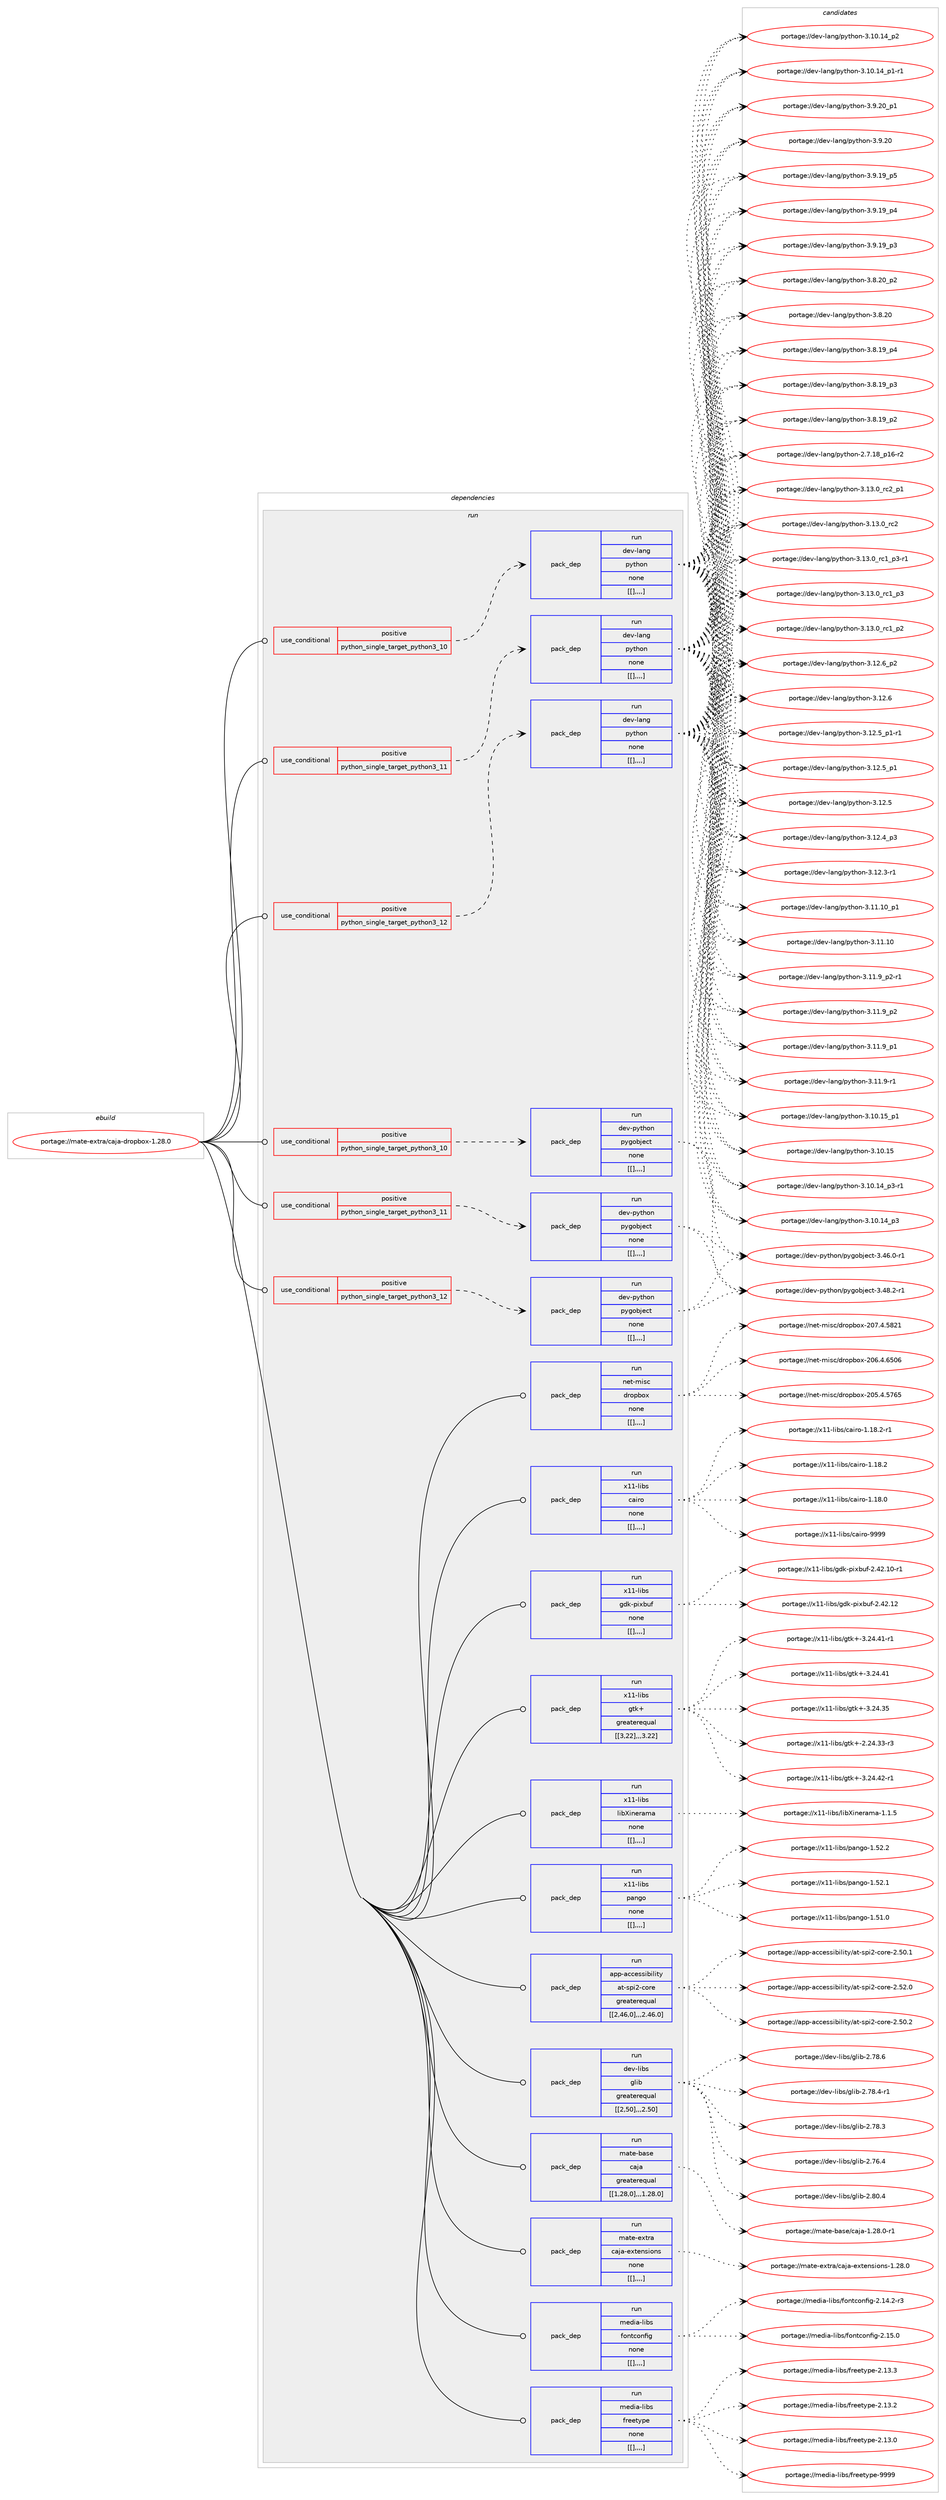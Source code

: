 digraph prolog {

# *************
# Graph options
# *************

newrank=true;
concentrate=true;
compound=true;
graph [rankdir=LR,fontname=Helvetica,fontsize=10,ranksep=1.5];#, ranksep=2.5, nodesep=0.2];
edge  [arrowhead=vee];
node  [fontname=Helvetica,fontsize=10];

# **********
# The ebuild
# **********

subgraph cluster_leftcol {
color=gray;
label=<<i>ebuild</i>>;
id [label="portage://mate-extra/caja-dropbox-1.28.0", color=red, width=4, href="../mate-extra/caja-dropbox-1.28.0.svg"];
}

# ****************
# The dependencies
# ****************

subgraph cluster_midcol {
color=gray;
label=<<i>dependencies</i>>;
subgraph cluster_compile {
fillcolor="#eeeeee";
style=filled;
label=<<i>compile</i>>;
}
subgraph cluster_compileandrun {
fillcolor="#eeeeee";
style=filled;
label=<<i>compile and run</i>>;
}
subgraph cluster_run {
fillcolor="#eeeeee";
style=filled;
label=<<i>run</i>>;
subgraph cond73936 {
dependency291307 [label=<<TABLE BORDER="0" CELLBORDER="1" CELLSPACING="0" CELLPADDING="4"><TR><TD ROWSPAN="3" CELLPADDING="10">use_conditional</TD></TR><TR><TD>positive</TD></TR><TR><TD>python_single_target_python3_10</TD></TR></TABLE>>, shape=none, color=red];
subgraph pack215022 {
dependency291308 [label=<<TABLE BORDER="0" CELLBORDER="1" CELLSPACING="0" CELLPADDING="4" WIDTH="220"><TR><TD ROWSPAN="6" CELLPADDING="30">pack_dep</TD></TR><TR><TD WIDTH="110">run</TD></TR><TR><TD>dev-lang</TD></TR><TR><TD>python</TD></TR><TR><TD>none</TD></TR><TR><TD>[[],,,,]</TD></TR></TABLE>>, shape=none, color=blue];
}
dependency291307:e -> dependency291308:w [weight=20,style="dashed",arrowhead="vee"];
}
id:e -> dependency291307:w [weight=20,style="solid",arrowhead="odot"];
subgraph cond73937 {
dependency291309 [label=<<TABLE BORDER="0" CELLBORDER="1" CELLSPACING="0" CELLPADDING="4"><TR><TD ROWSPAN="3" CELLPADDING="10">use_conditional</TD></TR><TR><TD>positive</TD></TR><TR><TD>python_single_target_python3_10</TD></TR></TABLE>>, shape=none, color=red];
subgraph pack215023 {
dependency291310 [label=<<TABLE BORDER="0" CELLBORDER="1" CELLSPACING="0" CELLPADDING="4" WIDTH="220"><TR><TD ROWSPAN="6" CELLPADDING="30">pack_dep</TD></TR><TR><TD WIDTH="110">run</TD></TR><TR><TD>dev-python</TD></TR><TR><TD>pygobject</TD></TR><TR><TD>none</TD></TR><TR><TD>[[],,,,]</TD></TR></TABLE>>, shape=none, color=blue];
}
dependency291309:e -> dependency291310:w [weight=20,style="dashed",arrowhead="vee"];
}
id:e -> dependency291309:w [weight=20,style="solid",arrowhead="odot"];
subgraph cond73938 {
dependency291311 [label=<<TABLE BORDER="0" CELLBORDER="1" CELLSPACING="0" CELLPADDING="4"><TR><TD ROWSPAN="3" CELLPADDING="10">use_conditional</TD></TR><TR><TD>positive</TD></TR><TR><TD>python_single_target_python3_11</TD></TR></TABLE>>, shape=none, color=red];
subgraph pack215024 {
dependency291312 [label=<<TABLE BORDER="0" CELLBORDER="1" CELLSPACING="0" CELLPADDING="4" WIDTH="220"><TR><TD ROWSPAN="6" CELLPADDING="30">pack_dep</TD></TR><TR><TD WIDTH="110">run</TD></TR><TR><TD>dev-lang</TD></TR><TR><TD>python</TD></TR><TR><TD>none</TD></TR><TR><TD>[[],,,,]</TD></TR></TABLE>>, shape=none, color=blue];
}
dependency291311:e -> dependency291312:w [weight=20,style="dashed",arrowhead="vee"];
}
id:e -> dependency291311:w [weight=20,style="solid",arrowhead="odot"];
subgraph cond73939 {
dependency291313 [label=<<TABLE BORDER="0" CELLBORDER="1" CELLSPACING="0" CELLPADDING="4"><TR><TD ROWSPAN="3" CELLPADDING="10">use_conditional</TD></TR><TR><TD>positive</TD></TR><TR><TD>python_single_target_python3_11</TD></TR></TABLE>>, shape=none, color=red];
subgraph pack215025 {
dependency291314 [label=<<TABLE BORDER="0" CELLBORDER="1" CELLSPACING="0" CELLPADDING="4" WIDTH="220"><TR><TD ROWSPAN="6" CELLPADDING="30">pack_dep</TD></TR><TR><TD WIDTH="110">run</TD></TR><TR><TD>dev-python</TD></TR><TR><TD>pygobject</TD></TR><TR><TD>none</TD></TR><TR><TD>[[],,,,]</TD></TR></TABLE>>, shape=none, color=blue];
}
dependency291313:e -> dependency291314:w [weight=20,style="dashed",arrowhead="vee"];
}
id:e -> dependency291313:w [weight=20,style="solid",arrowhead="odot"];
subgraph cond73940 {
dependency291315 [label=<<TABLE BORDER="0" CELLBORDER="1" CELLSPACING="0" CELLPADDING="4"><TR><TD ROWSPAN="3" CELLPADDING="10">use_conditional</TD></TR><TR><TD>positive</TD></TR><TR><TD>python_single_target_python3_12</TD></TR></TABLE>>, shape=none, color=red];
subgraph pack215026 {
dependency291316 [label=<<TABLE BORDER="0" CELLBORDER="1" CELLSPACING="0" CELLPADDING="4" WIDTH="220"><TR><TD ROWSPAN="6" CELLPADDING="30">pack_dep</TD></TR><TR><TD WIDTH="110">run</TD></TR><TR><TD>dev-lang</TD></TR><TR><TD>python</TD></TR><TR><TD>none</TD></TR><TR><TD>[[],,,,]</TD></TR></TABLE>>, shape=none, color=blue];
}
dependency291315:e -> dependency291316:w [weight=20,style="dashed",arrowhead="vee"];
}
id:e -> dependency291315:w [weight=20,style="solid",arrowhead="odot"];
subgraph cond73941 {
dependency291317 [label=<<TABLE BORDER="0" CELLBORDER="1" CELLSPACING="0" CELLPADDING="4"><TR><TD ROWSPAN="3" CELLPADDING="10">use_conditional</TD></TR><TR><TD>positive</TD></TR><TR><TD>python_single_target_python3_12</TD></TR></TABLE>>, shape=none, color=red];
subgraph pack215027 {
dependency291318 [label=<<TABLE BORDER="0" CELLBORDER="1" CELLSPACING="0" CELLPADDING="4" WIDTH="220"><TR><TD ROWSPAN="6" CELLPADDING="30">pack_dep</TD></TR><TR><TD WIDTH="110">run</TD></TR><TR><TD>dev-python</TD></TR><TR><TD>pygobject</TD></TR><TR><TD>none</TD></TR><TR><TD>[[],,,,]</TD></TR></TABLE>>, shape=none, color=blue];
}
dependency291317:e -> dependency291318:w [weight=20,style="dashed",arrowhead="vee"];
}
id:e -> dependency291317:w [weight=20,style="solid",arrowhead="odot"];
subgraph pack215028 {
dependency291319 [label=<<TABLE BORDER="0" CELLBORDER="1" CELLSPACING="0" CELLPADDING="4" WIDTH="220"><TR><TD ROWSPAN="6" CELLPADDING="30">pack_dep</TD></TR><TR><TD WIDTH="110">run</TD></TR><TR><TD>app-accessibility</TD></TR><TR><TD>at-spi2-core</TD></TR><TR><TD>greaterequal</TD></TR><TR><TD>[[2,46,0],,,2.46.0]</TD></TR></TABLE>>, shape=none, color=blue];
}
id:e -> dependency291319:w [weight=20,style="solid",arrowhead="odot"];
subgraph pack215029 {
dependency291320 [label=<<TABLE BORDER="0" CELLBORDER="1" CELLSPACING="0" CELLPADDING="4" WIDTH="220"><TR><TD ROWSPAN="6" CELLPADDING="30">pack_dep</TD></TR><TR><TD WIDTH="110">run</TD></TR><TR><TD>dev-libs</TD></TR><TR><TD>glib</TD></TR><TR><TD>greaterequal</TD></TR><TR><TD>[[2,50],,,2.50]</TD></TR></TABLE>>, shape=none, color=blue];
}
id:e -> dependency291320:w [weight=20,style="solid",arrowhead="odot"];
subgraph pack215030 {
dependency291321 [label=<<TABLE BORDER="0" CELLBORDER="1" CELLSPACING="0" CELLPADDING="4" WIDTH="220"><TR><TD ROWSPAN="6" CELLPADDING="30">pack_dep</TD></TR><TR><TD WIDTH="110">run</TD></TR><TR><TD>mate-base</TD></TR><TR><TD>caja</TD></TR><TR><TD>greaterequal</TD></TR><TR><TD>[[1,28,0],,,1.28.0]</TD></TR></TABLE>>, shape=none, color=blue];
}
id:e -> dependency291321:w [weight=20,style="solid",arrowhead="odot"];
subgraph pack215031 {
dependency291322 [label=<<TABLE BORDER="0" CELLBORDER="1" CELLSPACING="0" CELLPADDING="4" WIDTH="220"><TR><TD ROWSPAN="6" CELLPADDING="30">pack_dep</TD></TR><TR><TD WIDTH="110">run</TD></TR><TR><TD>mate-extra</TD></TR><TR><TD>caja-extensions</TD></TR><TR><TD>none</TD></TR><TR><TD>[[],,,,]</TD></TR></TABLE>>, shape=none, color=blue];
}
id:e -> dependency291322:w [weight=20,style="solid",arrowhead="odot"];
subgraph pack215032 {
dependency291323 [label=<<TABLE BORDER="0" CELLBORDER="1" CELLSPACING="0" CELLPADDING="4" WIDTH="220"><TR><TD ROWSPAN="6" CELLPADDING="30">pack_dep</TD></TR><TR><TD WIDTH="110">run</TD></TR><TR><TD>media-libs</TD></TR><TR><TD>fontconfig</TD></TR><TR><TD>none</TD></TR><TR><TD>[[],,,,]</TD></TR></TABLE>>, shape=none, color=blue];
}
id:e -> dependency291323:w [weight=20,style="solid",arrowhead="odot"];
subgraph pack215033 {
dependency291324 [label=<<TABLE BORDER="0" CELLBORDER="1" CELLSPACING="0" CELLPADDING="4" WIDTH="220"><TR><TD ROWSPAN="6" CELLPADDING="30">pack_dep</TD></TR><TR><TD WIDTH="110">run</TD></TR><TR><TD>media-libs</TD></TR><TR><TD>freetype</TD></TR><TR><TD>none</TD></TR><TR><TD>[[],,,,]</TD></TR></TABLE>>, shape=none, color=blue];
}
id:e -> dependency291324:w [weight=20,style="solid",arrowhead="odot"];
subgraph pack215034 {
dependency291325 [label=<<TABLE BORDER="0" CELLBORDER="1" CELLSPACING="0" CELLPADDING="4" WIDTH="220"><TR><TD ROWSPAN="6" CELLPADDING="30">pack_dep</TD></TR><TR><TD WIDTH="110">run</TD></TR><TR><TD>net-misc</TD></TR><TR><TD>dropbox</TD></TR><TR><TD>none</TD></TR><TR><TD>[[],,,,]</TD></TR></TABLE>>, shape=none, color=blue];
}
id:e -> dependency291325:w [weight=20,style="solid",arrowhead="odot"];
subgraph pack215035 {
dependency291326 [label=<<TABLE BORDER="0" CELLBORDER="1" CELLSPACING="0" CELLPADDING="4" WIDTH="220"><TR><TD ROWSPAN="6" CELLPADDING="30">pack_dep</TD></TR><TR><TD WIDTH="110">run</TD></TR><TR><TD>x11-libs</TD></TR><TR><TD>cairo</TD></TR><TR><TD>none</TD></TR><TR><TD>[[],,,,]</TD></TR></TABLE>>, shape=none, color=blue];
}
id:e -> dependency291326:w [weight=20,style="solid",arrowhead="odot"];
subgraph pack215036 {
dependency291327 [label=<<TABLE BORDER="0" CELLBORDER="1" CELLSPACING="0" CELLPADDING="4" WIDTH="220"><TR><TD ROWSPAN="6" CELLPADDING="30">pack_dep</TD></TR><TR><TD WIDTH="110">run</TD></TR><TR><TD>x11-libs</TD></TR><TR><TD>gdk-pixbuf</TD></TR><TR><TD>none</TD></TR><TR><TD>[[],,,,]</TD></TR></TABLE>>, shape=none, color=blue];
}
id:e -> dependency291327:w [weight=20,style="solid",arrowhead="odot"];
subgraph pack215037 {
dependency291328 [label=<<TABLE BORDER="0" CELLBORDER="1" CELLSPACING="0" CELLPADDING="4" WIDTH="220"><TR><TD ROWSPAN="6" CELLPADDING="30">pack_dep</TD></TR><TR><TD WIDTH="110">run</TD></TR><TR><TD>x11-libs</TD></TR><TR><TD>gtk+</TD></TR><TR><TD>greaterequal</TD></TR><TR><TD>[[3,22],,,3.22]</TD></TR></TABLE>>, shape=none, color=blue];
}
id:e -> dependency291328:w [weight=20,style="solid",arrowhead="odot"];
subgraph pack215038 {
dependency291329 [label=<<TABLE BORDER="0" CELLBORDER="1" CELLSPACING="0" CELLPADDING="4" WIDTH="220"><TR><TD ROWSPAN="6" CELLPADDING="30">pack_dep</TD></TR><TR><TD WIDTH="110">run</TD></TR><TR><TD>x11-libs</TD></TR><TR><TD>libXinerama</TD></TR><TR><TD>none</TD></TR><TR><TD>[[],,,,]</TD></TR></TABLE>>, shape=none, color=blue];
}
id:e -> dependency291329:w [weight=20,style="solid",arrowhead="odot"];
subgraph pack215039 {
dependency291330 [label=<<TABLE BORDER="0" CELLBORDER="1" CELLSPACING="0" CELLPADDING="4" WIDTH="220"><TR><TD ROWSPAN="6" CELLPADDING="30">pack_dep</TD></TR><TR><TD WIDTH="110">run</TD></TR><TR><TD>x11-libs</TD></TR><TR><TD>pango</TD></TR><TR><TD>none</TD></TR><TR><TD>[[],,,,]</TD></TR></TABLE>>, shape=none, color=blue];
}
id:e -> dependency291330:w [weight=20,style="solid",arrowhead="odot"];
}
}

# **************
# The candidates
# **************

subgraph cluster_choices {
rank=same;
color=gray;
label=<<i>candidates</i>>;

subgraph choice215022 {
color=black;
nodesep=1;
choice100101118451089711010347112121116104111110455146495146489511499509511249 [label="portage://dev-lang/python-3.13.0_rc2_p1", color=red, width=4,href="../dev-lang/python-3.13.0_rc2_p1.svg"];
choice10010111845108971101034711212111610411111045514649514648951149950 [label="portage://dev-lang/python-3.13.0_rc2", color=red, width=4,href="../dev-lang/python-3.13.0_rc2.svg"];
choice1001011184510897110103471121211161041111104551464951464895114994995112514511449 [label="portage://dev-lang/python-3.13.0_rc1_p3-r1", color=red, width=4,href="../dev-lang/python-3.13.0_rc1_p3-r1.svg"];
choice100101118451089711010347112121116104111110455146495146489511499499511251 [label="portage://dev-lang/python-3.13.0_rc1_p3", color=red, width=4,href="../dev-lang/python-3.13.0_rc1_p3.svg"];
choice100101118451089711010347112121116104111110455146495146489511499499511250 [label="portage://dev-lang/python-3.13.0_rc1_p2", color=red, width=4,href="../dev-lang/python-3.13.0_rc1_p2.svg"];
choice100101118451089711010347112121116104111110455146495046549511250 [label="portage://dev-lang/python-3.12.6_p2", color=red, width=4,href="../dev-lang/python-3.12.6_p2.svg"];
choice10010111845108971101034711212111610411111045514649504654 [label="portage://dev-lang/python-3.12.6", color=red, width=4,href="../dev-lang/python-3.12.6.svg"];
choice1001011184510897110103471121211161041111104551464950465395112494511449 [label="portage://dev-lang/python-3.12.5_p1-r1", color=red, width=4,href="../dev-lang/python-3.12.5_p1-r1.svg"];
choice100101118451089711010347112121116104111110455146495046539511249 [label="portage://dev-lang/python-3.12.5_p1", color=red, width=4,href="../dev-lang/python-3.12.5_p1.svg"];
choice10010111845108971101034711212111610411111045514649504653 [label="portage://dev-lang/python-3.12.5", color=red, width=4,href="../dev-lang/python-3.12.5.svg"];
choice100101118451089711010347112121116104111110455146495046529511251 [label="portage://dev-lang/python-3.12.4_p3", color=red, width=4,href="../dev-lang/python-3.12.4_p3.svg"];
choice100101118451089711010347112121116104111110455146495046514511449 [label="portage://dev-lang/python-3.12.3-r1", color=red, width=4,href="../dev-lang/python-3.12.3-r1.svg"];
choice10010111845108971101034711212111610411111045514649494649489511249 [label="portage://dev-lang/python-3.11.10_p1", color=red, width=4,href="../dev-lang/python-3.11.10_p1.svg"];
choice1001011184510897110103471121211161041111104551464949464948 [label="portage://dev-lang/python-3.11.10", color=red, width=4,href="../dev-lang/python-3.11.10.svg"];
choice1001011184510897110103471121211161041111104551464949465795112504511449 [label="portage://dev-lang/python-3.11.9_p2-r1", color=red, width=4,href="../dev-lang/python-3.11.9_p2-r1.svg"];
choice100101118451089711010347112121116104111110455146494946579511250 [label="portage://dev-lang/python-3.11.9_p2", color=red, width=4,href="../dev-lang/python-3.11.9_p2.svg"];
choice100101118451089711010347112121116104111110455146494946579511249 [label="portage://dev-lang/python-3.11.9_p1", color=red, width=4,href="../dev-lang/python-3.11.9_p1.svg"];
choice100101118451089711010347112121116104111110455146494946574511449 [label="portage://dev-lang/python-3.11.9-r1", color=red, width=4,href="../dev-lang/python-3.11.9-r1.svg"];
choice10010111845108971101034711212111610411111045514649484649539511249 [label="portage://dev-lang/python-3.10.15_p1", color=red, width=4,href="../dev-lang/python-3.10.15_p1.svg"];
choice1001011184510897110103471121211161041111104551464948464953 [label="portage://dev-lang/python-3.10.15", color=red, width=4,href="../dev-lang/python-3.10.15.svg"];
choice100101118451089711010347112121116104111110455146494846495295112514511449 [label="portage://dev-lang/python-3.10.14_p3-r1", color=red, width=4,href="../dev-lang/python-3.10.14_p3-r1.svg"];
choice10010111845108971101034711212111610411111045514649484649529511251 [label="portage://dev-lang/python-3.10.14_p3", color=red, width=4,href="../dev-lang/python-3.10.14_p3.svg"];
choice10010111845108971101034711212111610411111045514649484649529511250 [label="portage://dev-lang/python-3.10.14_p2", color=red, width=4,href="../dev-lang/python-3.10.14_p2.svg"];
choice100101118451089711010347112121116104111110455146494846495295112494511449 [label="portage://dev-lang/python-3.10.14_p1-r1", color=red, width=4,href="../dev-lang/python-3.10.14_p1-r1.svg"];
choice100101118451089711010347112121116104111110455146574650489511249 [label="portage://dev-lang/python-3.9.20_p1", color=red, width=4,href="../dev-lang/python-3.9.20_p1.svg"];
choice10010111845108971101034711212111610411111045514657465048 [label="portage://dev-lang/python-3.9.20", color=red, width=4,href="../dev-lang/python-3.9.20.svg"];
choice100101118451089711010347112121116104111110455146574649579511253 [label="portage://dev-lang/python-3.9.19_p5", color=red, width=4,href="../dev-lang/python-3.9.19_p5.svg"];
choice100101118451089711010347112121116104111110455146574649579511252 [label="portage://dev-lang/python-3.9.19_p4", color=red, width=4,href="../dev-lang/python-3.9.19_p4.svg"];
choice100101118451089711010347112121116104111110455146574649579511251 [label="portage://dev-lang/python-3.9.19_p3", color=red, width=4,href="../dev-lang/python-3.9.19_p3.svg"];
choice100101118451089711010347112121116104111110455146564650489511250 [label="portage://dev-lang/python-3.8.20_p2", color=red, width=4,href="../dev-lang/python-3.8.20_p2.svg"];
choice10010111845108971101034711212111610411111045514656465048 [label="portage://dev-lang/python-3.8.20", color=red, width=4,href="../dev-lang/python-3.8.20.svg"];
choice100101118451089711010347112121116104111110455146564649579511252 [label="portage://dev-lang/python-3.8.19_p4", color=red, width=4,href="../dev-lang/python-3.8.19_p4.svg"];
choice100101118451089711010347112121116104111110455146564649579511251 [label="portage://dev-lang/python-3.8.19_p3", color=red, width=4,href="../dev-lang/python-3.8.19_p3.svg"];
choice100101118451089711010347112121116104111110455146564649579511250 [label="portage://dev-lang/python-3.8.19_p2", color=red, width=4,href="../dev-lang/python-3.8.19_p2.svg"];
choice100101118451089711010347112121116104111110455046554649569511249544511450 [label="portage://dev-lang/python-2.7.18_p16-r2", color=red, width=4,href="../dev-lang/python-2.7.18_p16-r2.svg"];
dependency291308:e -> choice100101118451089711010347112121116104111110455146495146489511499509511249:w [style=dotted,weight="100"];
dependency291308:e -> choice10010111845108971101034711212111610411111045514649514648951149950:w [style=dotted,weight="100"];
dependency291308:e -> choice1001011184510897110103471121211161041111104551464951464895114994995112514511449:w [style=dotted,weight="100"];
dependency291308:e -> choice100101118451089711010347112121116104111110455146495146489511499499511251:w [style=dotted,weight="100"];
dependency291308:e -> choice100101118451089711010347112121116104111110455146495146489511499499511250:w [style=dotted,weight="100"];
dependency291308:e -> choice100101118451089711010347112121116104111110455146495046549511250:w [style=dotted,weight="100"];
dependency291308:e -> choice10010111845108971101034711212111610411111045514649504654:w [style=dotted,weight="100"];
dependency291308:e -> choice1001011184510897110103471121211161041111104551464950465395112494511449:w [style=dotted,weight="100"];
dependency291308:e -> choice100101118451089711010347112121116104111110455146495046539511249:w [style=dotted,weight="100"];
dependency291308:e -> choice10010111845108971101034711212111610411111045514649504653:w [style=dotted,weight="100"];
dependency291308:e -> choice100101118451089711010347112121116104111110455146495046529511251:w [style=dotted,weight="100"];
dependency291308:e -> choice100101118451089711010347112121116104111110455146495046514511449:w [style=dotted,weight="100"];
dependency291308:e -> choice10010111845108971101034711212111610411111045514649494649489511249:w [style=dotted,weight="100"];
dependency291308:e -> choice1001011184510897110103471121211161041111104551464949464948:w [style=dotted,weight="100"];
dependency291308:e -> choice1001011184510897110103471121211161041111104551464949465795112504511449:w [style=dotted,weight="100"];
dependency291308:e -> choice100101118451089711010347112121116104111110455146494946579511250:w [style=dotted,weight="100"];
dependency291308:e -> choice100101118451089711010347112121116104111110455146494946579511249:w [style=dotted,weight="100"];
dependency291308:e -> choice100101118451089711010347112121116104111110455146494946574511449:w [style=dotted,weight="100"];
dependency291308:e -> choice10010111845108971101034711212111610411111045514649484649539511249:w [style=dotted,weight="100"];
dependency291308:e -> choice1001011184510897110103471121211161041111104551464948464953:w [style=dotted,weight="100"];
dependency291308:e -> choice100101118451089711010347112121116104111110455146494846495295112514511449:w [style=dotted,weight="100"];
dependency291308:e -> choice10010111845108971101034711212111610411111045514649484649529511251:w [style=dotted,weight="100"];
dependency291308:e -> choice10010111845108971101034711212111610411111045514649484649529511250:w [style=dotted,weight="100"];
dependency291308:e -> choice100101118451089711010347112121116104111110455146494846495295112494511449:w [style=dotted,weight="100"];
dependency291308:e -> choice100101118451089711010347112121116104111110455146574650489511249:w [style=dotted,weight="100"];
dependency291308:e -> choice10010111845108971101034711212111610411111045514657465048:w [style=dotted,weight="100"];
dependency291308:e -> choice100101118451089711010347112121116104111110455146574649579511253:w [style=dotted,weight="100"];
dependency291308:e -> choice100101118451089711010347112121116104111110455146574649579511252:w [style=dotted,weight="100"];
dependency291308:e -> choice100101118451089711010347112121116104111110455146574649579511251:w [style=dotted,weight="100"];
dependency291308:e -> choice100101118451089711010347112121116104111110455146564650489511250:w [style=dotted,weight="100"];
dependency291308:e -> choice10010111845108971101034711212111610411111045514656465048:w [style=dotted,weight="100"];
dependency291308:e -> choice100101118451089711010347112121116104111110455146564649579511252:w [style=dotted,weight="100"];
dependency291308:e -> choice100101118451089711010347112121116104111110455146564649579511251:w [style=dotted,weight="100"];
dependency291308:e -> choice100101118451089711010347112121116104111110455146564649579511250:w [style=dotted,weight="100"];
dependency291308:e -> choice100101118451089711010347112121116104111110455046554649569511249544511450:w [style=dotted,weight="100"];
}
subgraph choice215023 {
color=black;
nodesep=1;
choice10010111845112121116104111110471121211031119810610199116455146525646504511449 [label="portage://dev-python/pygobject-3.48.2-r1", color=red, width=4,href="../dev-python/pygobject-3.48.2-r1.svg"];
choice10010111845112121116104111110471121211031119810610199116455146525446484511449 [label="portage://dev-python/pygobject-3.46.0-r1", color=red, width=4,href="../dev-python/pygobject-3.46.0-r1.svg"];
dependency291310:e -> choice10010111845112121116104111110471121211031119810610199116455146525646504511449:w [style=dotted,weight="100"];
dependency291310:e -> choice10010111845112121116104111110471121211031119810610199116455146525446484511449:w [style=dotted,weight="100"];
}
subgraph choice215024 {
color=black;
nodesep=1;
choice100101118451089711010347112121116104111110455146495146489511499509511249 [label="portage://dev-lang/python-3.13.0_rc2_p1", color=red, width=4,href="../dev-lang/python-3.13.0_rc2_p1.svg"];
choice10010111845108971101034711212111610411111045514649514648951149950 [label="portage://dev-lang/python-3.13.0_rc2", color=red, width=4,href="../dev-lang/python-3.13.0_rc2.svg"];
choice1001011184510897110103471121211161041111104551464951464895114994995112514511449 [label="portage://dev-lang/python-3.13.0_rc1_p3-r1", color=red, width=4,href="../dev-lang/python-3.13.0_rc1_p3-r1.svg"];
choice100101118451089711010347112121116104111110455146495146489511499499511251 [label="portage://dev-lang/python-3.13.0_rc1_p3", color=red, width=4,href="../dev-lang/python-3.13.0_rc1_p3.svg"];
choice100101118451089711010347112121116104111110455146495146489511499499511250 [label="portage://dev-lang/python-3.13.0_rc1_p2", color=red, width=4,href="../dev-lang/python-3.13.0_rc1_p2.svg"];
choice100101118451089711010347112121116104111110455146495046549511250 [label="portage://dev-lang/python-3.12.6_p2", color=red, width=4,href="../dev-lang/python-3.12.6_p2.svg"];
choice10010111845108971101034711212111610411111045514649504654 [label="portage://dev-lang/python-3.12.6", color=red, width=4,href="../dev-lang/python-3.12.6.svg"];
choice1001011184510897110103471121211161041111104551464950465395112494511449 [label="portage://dev-lang/python-3.12.5_p1-r1", color=red, width=4,href="../dev-lang/python-3.12.5_p1-r1.svg"];
choice100101118451089711010347112121116104111110455146495046539511249 [label="portage://dev-lang/python-3.12.5_p1", color=red, width=4,href="../dev-lang/python-3.12.5_p1.svg"];
choice10010111845108971101034711212111610411111045514649504653 [label="portage://dev-lang/python-3.12.5", color=red, width=4,href="../dev-lang/python-3.12.5.svg"];
choice100101118451089711010347112121116104111110455146495046529511251 [label="portage://dev-lang/python-3.12.4_p3", color=red, width=4,href="../dev-lang/python-3.12.4_p3.svg"];
choice100101118451089711010347112121116104111110455146495046514511449 [label="portage://dev-lang/python-3.12.3-r1", color=red, width=4,href="../dev-lang/python-3.12.3-r1.svg"];
choice10010111845108971101034711212111610411111045514649494649489511249 [label="portage://dev-lang/python-3.11.10_p1", color=red, width=4,href="../dev-lang/python-3.11.10_p1.svg"];
choice1001011184510897110103471121211161041111104551464949464948 [label="portage://dev-lang/python-3.11.10", color=red, width=4,href="../dev-lang/python-3.11.10.svg"];
choice1001011184510897110103471121211161041111104551464949465795112504511449 [label="portage://dev-lang/python-3.11.9_p2-r1", color=red, width=4,href="../dev-lang/python-3.11.9_p2-r1.svg"];
choice100101118451089711010347112121116104111110455146494946579511250 [label="portage://dev-lang/python-3.11.9_p2", color=red, width=4,href="../dev-lang/python-3.11.9_p2.svg"];
choice100101118451089711010347112121116104111110455146494946579511249 [label="portage://dev-lang/python-3.11.9_p1", color=red, width=4,href="../dev-lang/python-3.11.9_p1.svg"];
choice100101118451089711010347112121116104111110455146494946574511449 [label="portage://dev-lang/python-3.11.9-r1", color=red, width=4,href="../dev-lang/python-3.11.9-r1.svg"];
choice10010111845108971101034711212111610411111045514649484649539511249 [label="portage://dev-lang/python-3.10.15_p1", color=red, width=4,href="../dev-lang/python-3.10.15_p1.svg"];
choice1001011184510897110103471121211161041111104551464948464953 [label="portage://dev-lang/python-3.10.15", color=red, width=4,href="../dev-lang/python-3.10.15.svg"];
choice100101118451089711010347112121116104111110455146494846495295112514511449 [label="portage://dev-lang/python-3.10.14_p3-r1", color=red, width=4,href="../dev-lang/python-3.10.14_p3-r1.svg"];
choice10010111845108971101034711212111610411111045514649484649529511251 [label="portage://dev-lang/python-3.10.14_p3", color=red, width=4,href="../dev-lang/python-3.10.14_p3.svg"];
choice10010111845108971101034711212111610411111045514649484649529511250 [label="portage://dev-lang/python-3.10.14_p2", color=red, width=4,href="../dev-lang/python-3.10.14_p2.svg"];
choice100101118451089711010347112121116104111110455146494846495295112494511449 [label="portage://dev-lang/python-3.10.14_p1-r1", color=red, width=4,href="../dev-lang/python-3.10.14_p1-r1.svg"];
choice100101118451089711010347112121116104111110455146574650489511249 [label="portage://dev-lang/python-3.9.20_p1", color=red, width=4,href="../dev-lang/python-3.9.20_p1.svg"];
choice10010111845108971101034711212111610411111045514657465048 [label="portage://dev-lang/python-3.9.20", color=red, width=4,href="../dev-lang/python-3.9.20.svg"];
choice100101118451089711010347112121116104111110455146574649579511253 [label="portage://dev-lang/python-3.9.19_p5", color=red, width=4,href="../dev-lang/python-3.9.19_p5.svg"];
choice100101118451089711010347112121116104111110455146574649579511252 [label="portage://dev-lang/python-3.9.19_p4", color=red, width=4,href="../dev-lang/python-3.9.19_p4.svg"];
choice100101118451089711010347112121116104111110455146574649579511251 [label="portage://dev-lang/python-3.9.19_p3", color=red, width=4,href="../dev-lang/python-3.9.19_p3.svg"];
choice100101118451089711010347112121116104111110455146564650489511250 [label="portage://dev-lang/python-3.8.20_p2", color=red, width=4,href="../dev-lang/python-3.8.20_p2.svg"];
choice10010111845108971101034711212111610411111045514656465048 [label="portage://dev-lang/python-3.8.20", color=red, width=4,href="../dev-lang/python-3.8.20.svg"];
choice100101118451089711010347112121116104111110455146564649579511252 [label="portage://dev-lang/python-3.8.19_p4", color=red, width=4,href="../dev-lang/python-3.8.19_p4.svg"];
choice100101118451089711010347112121116104111110455146564649579511251 [label="portage://dev-lang/python-3.8.19_p3", color=red, width=4,href="../dev-lang/python-3.8.19_p3.svg"];
choice100101118451089711010347112121116104111110455146564649579511250 [label="portage://dev-lang/python-3.8.19_p2", color=red, width=4,href="../dev-lang/python-3.8.19_p2.svg"];
choice100101118451089711010347112121116104111110455046554649569511249544511450 [label="portage://dev-lang/python-2.7.18_p16-r2", color=red, width=4,href="../dev-lang/python-2.7.18_p16-r2.svg"];
dependency291312:e -> choice100101118451089711010347112121116104111110455146495146489511499509511249:w [style=dotted,weight="100"];
dependency291312:e -> choice10010111845108971101034711212111610411111045514649514648951149950:w [style=dotted,weight="100"];
dependency291312:e -> choice1001011184510897110103471121211161041111104551464951464895114994995112514511449:w [style=dotted,weight="100"];
dependency291312:e -> choice100101118451089711010347112121116104111110455146495146489511499499511251:w [style=dotted,weight="100"];
dependency291312:e -> choice100101118451089711010347112121116104111110455146495146489511499499511250:w [style=dotted,weight="100"];
dependency291312:e -> choice100101118451089711010347112121116104111110455146495046549511250:w [style=dotted,weight="100"];
dependency291312:e -> choice10010111845108971101034711212111610411111045514649504654:w [style=dotted,weight="100"];
dependency291312:e -> choice1001011184510897110103471121211161041111104551464950465395112494511449:w [style=dotted,weight="100"];
dependency291312:e -> choice100101118451089711010347112121116104111110455146495046539511249:w [style=dotted,weight="100"];
dependency291312:e -> choice10010111845108971101034711212111610411111045514649504653:w [style=dotted,weight="100"];
dependency291312:e -> choice100101118451089711010347112121116104111110455146495046529511251:w [style=dotted,weight="100"];
dependency291312:e -> choice100101118451089711010347112121116104111110455146495046514511449:w [style=dotted,weight="100"];
dependency291312:e -> choice10010111845108971101034711212111610411111045514649494649489511249:w [style=dotted,weight="100"];
dependency291312:e -> choice1001011184510897110103471121211161041111104551464949464948:w [style=dotted,weight="100"];
dependency291312:e -> choice1001011184510897110103471121211161041111104551464949465795112504511449:w [style=dotted,weight="100"];
dependency291312:e -> choice100101118451089711010347112121116104111110455146494946579511250:w [style=dotted,weight="100"];
dependency291312:e -> choice100101118451089711010347112121116104111110455146494946579511249:w [style=dotted,weight="100"];
dependency291312:e -> choice100101118451089711010347112121116104111110455146494946574511449:w [style=dotted,weight="100"];
dependency291312:e -> choice10010111845108971101034711212111610411111045514649484649539511249:w [style=dotted,weight="100"];
dependency291312:e -> choice1001011184510897110103471121211161041111104551464948464953:w [style=dotted,weight="100"];
dependency291312:e -> choice100101118451089711010347112121116104111110455146494846495295112514511449:w [style=dotted,weight="100"];
dependency291312:e -> choice10010111845108971101034711212111610411111045514649484649529511251:w [style=dotted,weight="100"];
dependency291312:e -> choice10010111845108971101034711212111610411111045514649484649529511250:w [style=dotted,weight="100"];
dependency291312:e -> choice100101118451089711010347112121116104111110455146494846495295112494511449:w [style=dotted,weight="100"];
dependency291312:e -> choice100101118451089711010347112121116104111110455146574650489511249:w [style=dotted,weight="100"];
dependency291312:e -> choice10010111845108971101034711212111610411111045514657465048:w [style=dotted,weight="100"];
dependency291312:e -> choice100101118451089711010347112121116104111110455146574649579511253:w [style=dotted,weight="100"];
dependency291312:e -> choice100101118451089711010347112121116104111110455146574649579511252:w [style=dotted,weight="100"];
dependency291312:e -> choice100101118451089711010347112121116104111110455146574649579511251:w [style=dotted,weight="100"];
dependency291312:e -> choice100101118451089711010347112121116104111110455146564650489511250:w [style=dotted,weight="100"];
dependency291312:e -> choice10010111845108971101034711212111610411111045514656465048:w [style=dotted,weight="100"];
dependency291312:e -> choice100101118451089711010347112121116104111110455146564649579511252:w [style=dotted,weight="100"];
dependency291312:e -> choice100101118451089711010347112121116104111110455146564649579511251:w [style=dotted,weight="100"];
dependency291312:e -> choice100101118451089711010347112121116104111110455146564649579511250:w [style=dotted,weight="100"];
dependency291312:e -> choice100101118451089711010347112121116104111110455046554649569511249544511450:w [style=dotted,weight="100"];
}
subgraph choice215025 {
color=black;
nodesep=1;
choice10010111845112121116104111110471121211031119810610199116455146525646504511449 [label="portage://dev-python/pygobject-3.48.2-r1", color=red, width=4,href="../dev-python/pygobject-3.48.2-r1.svg"];
choice10010111845112121116104111110471121211031119810610199116455146525446484511449 [label="portage://dev-python/pygobject-3.46.0-r1", color=red, width=4,href="../dev-python/pygobject-3.46.0-r1.svg"];
dependency291314:e -> choice10010111845112121116104111110471121211031119810610199116455146525646504511449:w [style=dotted,weight="100"];
dependency291314:e -> choice10010111845112121116104111110471121211031119810610199116455146525446484511449:w [style=dotted,weight="100"];
}
subgraph choice215026 {
color=black;
nodesep=1;
choice100101118451089711010347112121116104111110455146495146489511499509511249 [label="portage://dev-lang/python-3.13.0_rc2_p1", color=red, width=4,href="../dev-lang/python-3.13.0_rc2_p1.svg"];
choice10010111845108971101034711212111610411111045514649514648951149950 [label="portage://dev-lang/python-3.13.0_rc2", color=red, width=4,href="../dev-lang/python-3.13.0_rc2.svg"];
choice1001011184510897110103471121211161041111104551464951464895114994995112514511449 [label="portage://dev-lang/python-3.13.0_rc1_p3-r1", color=red, width=4,href="../dev-lang/python-3.13.0_rc1_p3-r1.svg"];
choice100101118451089711010347112121116104111110455146495146489511499499511251 [label="portage://dev-lang/python-3.13.0_rc1_p3", color=red, width=4,href="../dev-lang/python-3.13.0_rc1_p3.svg"];
choice100101118451089711010347112121116104111110455146495146489511499499511250 [label="portage://dev-lang/python-3.13.0_rc1_p2", color=red, width=4,href="../dev-lang/python-3.13.0_rc1_p2.svg"];
choice100101118451089711010347112121116104111110455146495046549511250 [label="portage://dev-lang/python-3.12.6_p2", color=red, width=4,href="../dev-lang/python-3.12.6_p2.svg"];
choice10010111845108971101034711212111610411111045514649504654 [label="portage://dev-lang/python-3.12.6", color=red, width=4,href="../dev-lang/python-3.12.6.svg"];
choice1001011184510897110103471121211161041111104551464950465395112494511449 [label="portage://dev-lang/python-3.12.5_p1-r1", color=red, width=4,href="../dev-lang/python-3.12.5_p1-r1.svg"];
choice100101118451089711010347112121116104111110455146495046539511249 [label="portage://dev-lang/python-3.12.5_p1", color=red, width=4,href="../dev-lang/python-3.12.5_p1.svg"];
choice10010111845108971101034711212111610411111045514649504653 [label="portage://dev-lang/python-3.12.5", color=red, width=4,href="../dev-lang/python-3.12.5.svg"];
choice100101118451089711010347112121116104111110455146495046529511251 [label="portage://dev-lang/python-3.12.4_p3", color=red, width=4,href="../dev-lang/python-3.12.4_p3.svg"];
choice100101118451089711010347112121116104111110455146495046514511449 [label="portage://dev-lang/python-3.12.3-r1", color=red, width=4,href="../dev-lang/python-3.12.3-r1.svg"];
choice10010111845108971101034711212111610411111045514649494649489511249 [label="portage://dev-lang/python-3.11.10_p1", color=red, width=4,href="../dev-lang/python-3.11.10_p1.svg"];
choice1001011184510897110103471121211161041111104551464949464948 [label="portage://dev-lang/python-3.11.10", color=red, width=4,href="../dev-lang/python-3.11.10.svg"];
choice1001011184510897110103471121211161041111104551464949465795112504511449 [label="portage://dev-lang/python-3.11.9_p2-r1", color=red, width=4,href="../dev-lang/python-3.11.9_p2-r1.svg"];
choice100101118451089711010347112121116104111110455146494946579511250 [label="portage://dev-lang/python-3.11.9_p2", color=red, width=4,href="../dev-lang/python-3.11.9_p2.svg"];
choice100101118451089711010347112121116104111110455146494946579511249 [label="portage://dev-lang/python-3.11.9_p1", color=red, width=4,href="../dev-lang/python-3.11.9_p1.svg"];
choice100101118451089711010347112121116104111110455146494946574511449 [label="portage://dev-lang/python-3.11.9-r1", color=red, width=4,href="../dev-lang/python-3.11.9-r1.svg"];
choice10010111845108971101034711212111610411111045514649484649539511249 [label="portage://dev-lang/python-3.10.15_p1", color=red, width=4,href="../dev-lang/python-3.10.15_p1.svg"];
choice1001011184510897110103471121211161041111104551464948464953 [label="portage://dev-lang/python-3.10.15", color=red, width=4,href="../dev-lang/python-3.10.15.svg"];
choice100101118451089711010347112121116104111110455146494846495295112514511449 [label="portage://dev-lang/python-3.10.14_p3-r1", color=red, width=4,href="../dev-lang/python-3.10.14_p3-r1.svg"];
choice10010111845108971101034711212111610411111045514649484649529511251 [label="portage://dev-lang/python-3.10.14_p3", color=red, width=4,href="../dev-lang/python-3.10.14_p3.svg"];
choice10010111845108971101034711212111610411111045514649484649529511250 [label="portage://dev-lang/python-3.10.14_p2", color=red, width=4,href="../dev-lang/python-3.10.14_p2.svg"];
choice100101118451089711010347112121116104111110455146494846495295112494511449 [label="portage://dev-lang/python-3.10.14_p1-r1", color=red, width=4,href="../dev-lang/python-3.10.14_p1-r1.svg"];
choice100101118451089711010347112121116104111110455146574650489511249 [label="portage://dev-lang/python-3.9.20_p1", color=red, width=4,href="../dev-lang/python-3.9.20_p1.svg"];
choice10010111845108971101034711212111610411111045514657465048 [label="portage://dev-lang/python-3.9.20", color=red, width=4,href="../dev-lang/python-3.9.20.svg"];
choice100101118451089711010347112121116104111110455146574649579511253 [label="portage://dev-lang/python-3.9.19_p5", color=red, width=4,href="../dev-lang/python-3.9.19_p5.svg"];
choice100101118451089711010347112121116104111110455146574649579511252 [label="portage://dev-lang/python-3.9.19_p4", color=red, width=4,href="../dev-lang/python-3.9.19_p4.svg"];
choice100101118451089711010347112121116104111110455146574649579511251 [label="portage://dev-lang/python-3.9.19_p3", color=red, width=4,href="../dev-lang/python-3.9.19_p3.svg"];
choice100101118451089711010347112121116104111110455146564650489511250 [label="portage://dev-lang/python-3.8.20_p2", color=red, width=4,href="../dev-lang/python-3.8.20_p2.svg"];
choice10010111845108971101034711212111610411111045514656465048 [label="portage://dev-lang/python-3.8.20", color=red, width=4,href="../dev-lang/python-3.8.20.svg"];
choice100101118451089711010347112121116104111110455146564649579511252 [label="portage://dev-lang/python-3.8.19_p4", color=red, width=4,href="../dev-lang/python-3.8.19_p4.svg"];
choice100101118451089711010347112121116104111110455146564649579511251 [label="portage://dev-lang/python-3.8.19_p3", color=red, width=4,href="../dev-lang/python-3.8.19_p3.svg"];
choice100101118451089711010347112121116104111110455146564649579511250 [label="portage://dev-lang/python-3.8.19_p2", color=red, width=4,href="../dev-lang/python-3.8.19_p2.svg"];
choice100101118451089711010347112121116104111110455046554649569511249544511450 [label="portage://dev-lang/python-2.7.18_p16-r2", color=red, width=4,href="../dev-lang/python-2.7.18_p16-r2.svg"];
dependency291316:e -> choice100101118451089711010347112121116104111110455146495146489511499509511249:w [style=dotted,weight="100"];
dependency291316:e -> choice10010111845108971101034711212111610411111045514649514648951149950:w [style=dotted,weight="100"];
dependency291316:e -> choice1001011184510897110103471121211161041111104551464951464895114994995112514511449:w [style=dotted,weight="100"];
dependency291316:e -> choice100101118451089711010347112121116104111110455146495146489511499499511251:w [style=dotted,weight="100"];
dependency291316:e -> choice100101118451089711010347112121116104111110455146495146489511499499511250:w [style=dotted,weight="100"];
dependency291316:e -> choice100101118451089711010347112121116104111110455146495046549511250:w [style=dotted,weight="100"];
dependency291316:e -> choice10010111845108971101034711212111610411111045514649504654:w [style=dotted,weight="100"];
dependency291316:e -> choice1001011184510897110103471121211161041111104551464950465395112494511449:w [style=dotted,weight="100"];
dependency291316:e -> choice100101118451089711010347112121116104111110455146495046539511249:w [style=dotted,weight="100"];
dependency291316:e -> choice10010111845108971101034711212111610411111045514649504653:w [style=dotted,weight="100"];
dependency291316:e -> choice100101118451089711010347112121116104111110455146495046529511251:w [style=dotted,weight="100"];
dependency291316:e -> choice100101118451089711010347112121116104111110455146495046514511449:w [style=dotted,weight="100"];
dependency291316:e -> choice10010111845108971101034711212111610411111045514649494649489511249:w [style=dotted,weight="100"];
dependency291316:e -> choice1001011184510897110103471121211161041111104551464949464948:w [style=dotted,weight="100"];
dependency291316:e -> choice1001011184510897110103471121211161041111104551464949465795112504511449:w [style=dotted,weight="100"];
dependency291316:e -> choice100101118451089711010347112121116104111110455146494946579511250:w [style=dotted,weight="100"];
dependency291316:e -> choice100101118451089711010347112121116104111110455146494946579511249:w [style=dotted,weight="100"];
dependency291316:e -> choice100101118451089711010347112121116104111110455146494946574511449:w [style=dotted,weight="100"];
dependency291316:e -> choice10010111845108971101034711212111610411111045514649484649539511249:w [style=dotted,weight="100"];
dependency291316:e -> choice1001011184510897110103471121211161041111104551464948464953:w [style=dotted,weight="100"];
dependency291316:e -> choice100101118451089711010347112121116104111110455146494846495295112514511449:w [style=dotted,weight="100"];
dependency291316:e -> choice10010111845108971101034711212111610411111045514649484649529511251:w [style=dotted,weight="100"];
dependency291316:e -> choice10010111845108971101034711212111610411111045514649484649529511250:w [style=dotted,weight="100"];
dependency291316:e -> choice100101118451089711010347112121116104111110455146494846495295112494511449:w [style=dotted,weight="100"];
dependency291316:e -> choice100101118451089711010347112121116104111110455146574650489511249:w [style=dotted,weight="100"];
dependency291316:e -> choice10010111845108971101034711212111610411111045514657465048:w [style=dotted,weight="100"];
dependency291316:e -> choice100101118451089711010347112121116104111110455146574649579511253:w [style=dotted,weight="100"];
dependency291316:e -> choice100101118451089711010347112121116104111110455146574649579511252:w [style=dotted,weight="100"];
dependency291316:e -> choice100101118451089711010347112121116104111110455146574649579511251:w [style=dotted,weight="100"];
dependency291316:e -> choice100101118451089711010347112121116104111110455146564650489511250:w [style=dotted,weight="100"];
dependency291316:e -> choice10010111845108971101034711212111610411111045514656465048:w [style=dotted,weight="100"];
dependency291316:e -> choice100101118451089711010347112121116104111110455146564649579511252:w [style=dotted,weight="100"];
dependency291316:e -> choice100101118451089711010347112121116104111110455146564649579511251:w [style=dotted,weight="100"];
dependency291316:e -> choice100101118451089711010347112121116104111110455146564649579511250:w [style=dotted,weight="100"];
dependency291316:e -> choice100101118451089711010347112121116104111110455046554649569511249544511450:w [style=dotted,weight="100"];
}
subgraph choice215027 {
color=black;
nodesep=1;
choice10010111845112121116104111110471121211031119810610199116455146525646504511449 [label="portage://dev-python/pygobject-3.48.2-r1", color=red, width=4,href="../dev-python/pygobject-3.48.2-r1.svg"];
choice10010111845112121116104111110471121211031119810610199116455146525446484511449 [label="portage://dev-python/pygobject-3.46.0-r1", color=red, width=4,href="../dev-python/pygobject-3.46.0-r1.svg"];
dependency291318:e -> choice10010111845112121116104111110471121211031119810610199116455146525646504511449:w [style=dotted,weight="100"];
dependency291318:e -> choice10010111845112121116104111110471121211031119810610199116455146525446484511449:w [style=dotted,weight="100"];
}
subgraph choice215028 {
color=black;
nodesep=1;
choice97112112459799991011151151059810510810511612147971164511511210550459911111410145504653504648 [label="portage://app-accessibility/at-spi2-core-2.52.0", color=red, width=4,href="../app-accessibility/at-spi2-core-2.52.0.svg"];
choice97112112459799991011151151059810510810511612147971164511511210550459911111410145504653484650 [label="portage://app-accessibility/at-spi2-core-2.50.2", color=red, width=4,href="../app-accessibility/at-spi2-core-2.50.2.svg"];
choice97112112459799991011151151059810510810511612147971164511511210550459911111410145504653484649 [label="portage://app-accessibility/at-spi2-core-2.50.1", color=red, width=4,href="../app-accessibility/at-spi2-core-2.50.1.svg"];
dependency291319:e -> choice97112112459799991011151151059810510810511612147971164511511210550459911111410145504653504648:w [style=dotted,weight="100"];
dependency291319:e -> choice97112112459799991011151151059810510810511612147971164511511210550459911111410145504653484650:w [style=dotted,weight="100"];
dependency291319:e -> choice97112112459799991011151151059810510810511612147971164511511210550459911111410145504653484649:w [style=dotted,weight="100"];
}
subgraph choice215029 {
color=black;
nodesep=1;
choice1001011184510810598115471031081059845504656484652 [label="portage://dev-libs/glib-2.80.4", color=red, width=4,href="../dev-libs/glib-2.80.4.svg"];
choice1001011184510810598115471031081059845504655564654 [label="portage://dev-libs/glib-2.78.6", color=red, width=4,href="../dev-libs/glib-2.78.6.svg"];
choice10010111845108105981154710310810598455046555646524511449 [label="portage://dev-libs/glib-2.78.4-r1", color=red, width=4,href="../dev-libs/glib-2.78.4-r1.svg"];
choice1001011184510810598115471031081059845504655564651 [label="portage://dev-libs/glib-2.78.3", color=red, width=4,href="../dev-libs/glib-2.78.3.svg"];
choice1001011184510810598115471031081059845504655544652 [label="portage://dev-libs/glib-2.76.4", color=red, width=4,href="../dev-libs/glib-2.76.4.svg"];
dependency291320:e -> choice1001011184510810598115471031081059845504656484652:w [style=dotted,weight="100"];
dependency291320:e -> choice1001011184510810598115471031081059845504655564654:w [style=dotted,weight="100"];
dependency291320:e -> choice10010111845108105981154710310810598455046555646524511449:w [style=dotted,weight="100"];
dependency291320:e -> choice1001011184510810598115471031081059845504655564651:w [style=dotted,weight="100"];
dependency291320:e -> choice1001011184510810598115471031081059845504655544652:w [style=dotted,weight="100"];
}
subgraph choice215030 {
color=black;
nodesep=1;
choice1099711610145989711510147999710697454946505646484511449 [label="portage://mate-base/caja-1.28.0-r1", color=red, width=4,href="../mate-base/caja-1.28.0-r1.svg"];
dependency291321:e -> choice1099711610145989711510147999710697454946505646484511449:w [style=dotted,weight="100"];
}
subgraph choice215031 {
color=black;
nodesep=1;
choice109971161014510112011611497479997106974510112011610111011510511111011545494650564648 [label="portage://mate-extra/caja-extensions-1.28.0", color=red, width=4,href="../mate-extra/caja-extensions-1.28.0.svg"];
dependency291322:e -> choice109971161014510112011611497479997106974510112011610111011510511111011545494650564648:w [style=dotted,weight="100"];
}
subgraph choice215032 {
color=black;
nodesep=1;
choice109101100105974510810598115471021111101169911111010210510345504649534648 [label="portage://media-libs/fontconfig-2.15.0", color=red, width=4,href="../media-libs/fontconfig-2.15.0.svg"];
choice1091011001059745108105981154710211111011699111110102105103455046495246504511451 [label="portage://media-libs/fontconfig-2.14.2-r3", color=red, width=4,href="../media-libs/fontconfig-2.14.2-r3.svg"];
dependency291323:e -> choice109101100105974510810598115471021111101169911111010210510345504649534648:w [style=dotted,weight="100"];
dependency291323:e -> choice1091011001059745108105981154710211111011699111110102105103455046495246504511451:w [style=dotted,weight="100"];
}
subgraph choice215033 {
color=black;
nodesep=1;
choice109101100105974510810598115471021141011011161211121014557575757 [label="portage://media-libs/freetype-9999", color=red, width=4,href="../media-libs/freetype-9999.svg"];
choice1091011001059745108105981154710211410110111612111210145504649514651 [label="portage://media-libs/freetype-2.13.3", color=red, width=4,href="../media-libs/freetype-2.13.3.svg"];
choice1091011001059745108105981154710211410110111612111210145504649514650 [label="portage://media-libs/freetype-2.13.2", color=red, width=4,href="../media-libs/freetype-2.13.2.svg"];
choice1091011001059745108105981154710211410110111612111210145504649514648 [label="portage://media-libs/freetype-2.13.0", color=red, width=4,href="../media-libs/freetype-2.13.0.svg"];
dependency291324:e -> choice109101100105974510810598115471021141011011161211121014557575757:w [style=dotted,weight="100"];
dependency291324:e -> choice1091011001059745108105981154710211410110111612111210145504649514651:w [style=dotted,weight="100"];
dependency291324:e -> choice1091011001059745108105981154710211410110111612111210145504649514650:w [style=dotted,weight="100"];
dependency291324:e -> choice1091011001059745108105981154710211410110111612111210145504649514648:w [style=dotted,weight="100"];
}
subgraph choice215034 {
color=black;
nodesep=1;
choice110101116451091051159947100114111112981111204550485546524653565049 [label="portage://net-misc/dropbox-207.4.5821", color=red, width=4,href="../net-misc/dropbox-207.4.5821.svg"];
choice110101116451091051159947100114111112981111204550485446524654534854 [label="portage://net-misc/dropbox-206.4.6506", color=red, width=4,href="../net-misc/dropbox-206.4.6506.svg"];
choice110101116451091051159947100114111112981111204550485346524653555453 [label="portage://net-misc/dropbox-205.4.5765", color=red, width=4,href="../net-misc/dropbox-205.4.5765.svg"];
dependency291325:e -> choice110101116451091051159947100114111112981111204550485546524653565049:w [style=dotted,weight="100"];
dependency291325:e -> choice110101116451091051159947100114111112981111204550485446524654534854:w [style=dotted,weight="100"];
dependency291325:e -> choice110101116451091051159947100114111112981111204550485346524653555453:w [style=dotted,weight="100"];
}
subgraph choice215035 {
color=black;
nodesep=1;
choice120494945108105981154799971051141114557575757 [label="portage://x11-libs/cairo-9999", color=red, width=4,href="../x11-libs/cairo-9999.svg"];
choice12049494510810598115479997105114111454946495646504511449 [label="portage://x11-libs/cairo-1.18.2-r1", color=red, width=4,href="../x11-libs/cairo-1.18.2-r1.svg"];
choice1204949451081059811547999710511411145494649564650 [label="portage://x11-libs/cairo-1.18.2", color=red, width=4,href="../x11-libs/cairo-1.18.2.svg"];
choice1204949451081059811547999710511411145494649564648 [label="portage://x11-libs/cairo-1.18.0", color=red, width=4,href="../x11-libs/cairo-1.18.0.svg"];
dependency291326:e -> choice120494945108105981154799971051141114557575757:w [style=dotted,weight="100"];
dependency291326:e -> choice12049494510810598115479997105114111454946495646504511449:w [style=dotted,weight="100"];
dependency291326:e -> choice1204949451081059811547999710511411145494649564650:w [style=dotted,weight="100"];
dependency291326:e -> choice1204949451081059811547999710511411145494649564648:w [style=dotted,weight="100"];
}
subgraph choice215036 {
color=black;
nodesep=1;
choice120494945108105981154710310010745112105120981171024550465250464950 [label="portage://x11-libs/gdk-pixbuf-2.42.12", color=red, width=4,href="../x11-libs/gdk-pixbuf-2.42.12.svg"];
choice1204949451081059811547103100107451121051209811710245504652504649484511449 [label="portage://x11-libs/gdk-pixbuf-2.42.10-r1", color=red, width=4,href="../x11-libs/gdk-pixbuf-2.42.10-r1.svg"];
dependency291327:e -> choice120494945108105981154710310010745112105120981171024550465250464950:w [style=dotted,weight="100"];
dependency291327:e -> choice1204949451081059811547103100107451121051209811710245504652504649484511449:w [style=dotted,weight="100"];
}
subgraph choice215037 {
color=black;
nodesep=1;
choice12049494510810598115471031161074345514650524652504511449 [label="portage://x11-libs/gtk+-3.24.42-r1", color=red, width=4,href="../x11-libs/gtk+-3.24.42-r1.svg"];
choice12049494510810598115471031161074345514650524652494511449 [label="portage://x11-libs/gtk+-3.24.41-r1", color=red, width=4,href="../x11-libs/gtk+-3.24.41-r1.svg"];
choice1204949451081059811547103116107434551465052465249 [label="portage://x11-libs/gtk+-3.24.41", color=red, width=4,href="../x11-libs/gtk+-3.24.41.svg"];
choice1204949451081059811547103116107434551465052465153 [label="portage://x11-libs/gtk+-3.24.35", color=red, width=4,href="../x11-libs/gtk+-3.24.35.svg"];
choice12049494510810598115471031161074345504650524651514511451 [label="portage://x11-libs/gtk+-2.24.33-r3", color=red, width=4,href="../x11-libs/gtk+-2.24.33-r3.svg"];
dependency291328:e -> choice12049494510810598115471031161074345514650524652504511449:w [style=dotted,weight="100"];
dependency291328:e -> choice12049494510810598115471031161074345514650524652494511449:w [style=dotted,weight="100"];
dependency291328:e -> choice1204949451081059811547103116107434551465052465249:w [style=dotted,weight="100"];
dependency291328:e -> choice1204949451081059811547103116107434551465052465153:w [style=dotted,weight="100"];
dependency291328:e -> choice12049494510810598115471031161074345504650524651514511451:w [style=dotted,weight="100"];
}
subgraph choice215038 {
color=black;
nodesep=1;
choice120494945108105981154710810598881051101011149710997454946494653 [label="portage://x11-libs/libXinerama-1.1.5", color=red, width=4,href="../x11-libs/libXinerama-1.1.5.svg"];
dependency291329:e -> choice120494945108105981154710810598881051101011149710997454946494653:w [style=dotted,weight="100"];
}
subgraph choice215039 {
color=black;
nodesep=1;
choice12049494510810598115471129711010311145494653504650 [label="portage://x11-libs/pango-1.52.2", color=red, width=4,href="../x11-libs/pango-1.52.2.svg"];
choice12049494510810598115471129711010311145494653504649 [label="portage://x11-libs/pango-1.52.1", color=red, width=4,href="../x11-libs/pango-1.52.1.svg"];
choice12049494510810598115471129711010311145494653494648 [label="portage://x11-libs/pango-1.51.0", color=red, width=4,href="../x11-libs/pango-1.51.0.svg"];
dependency291330:e -> choice12049494510810598115471129711010311145494653504650:w [style=dotted,weight="100"];
dependency291330:e -> choice12049494510810598115471129711010311145494653504649:w [style=dotted,weight="100"];
dependency291330:e -> choice12049494510810598115471129711010311145494653494648:w [style=dotted,weight="100"];
}
}

}

